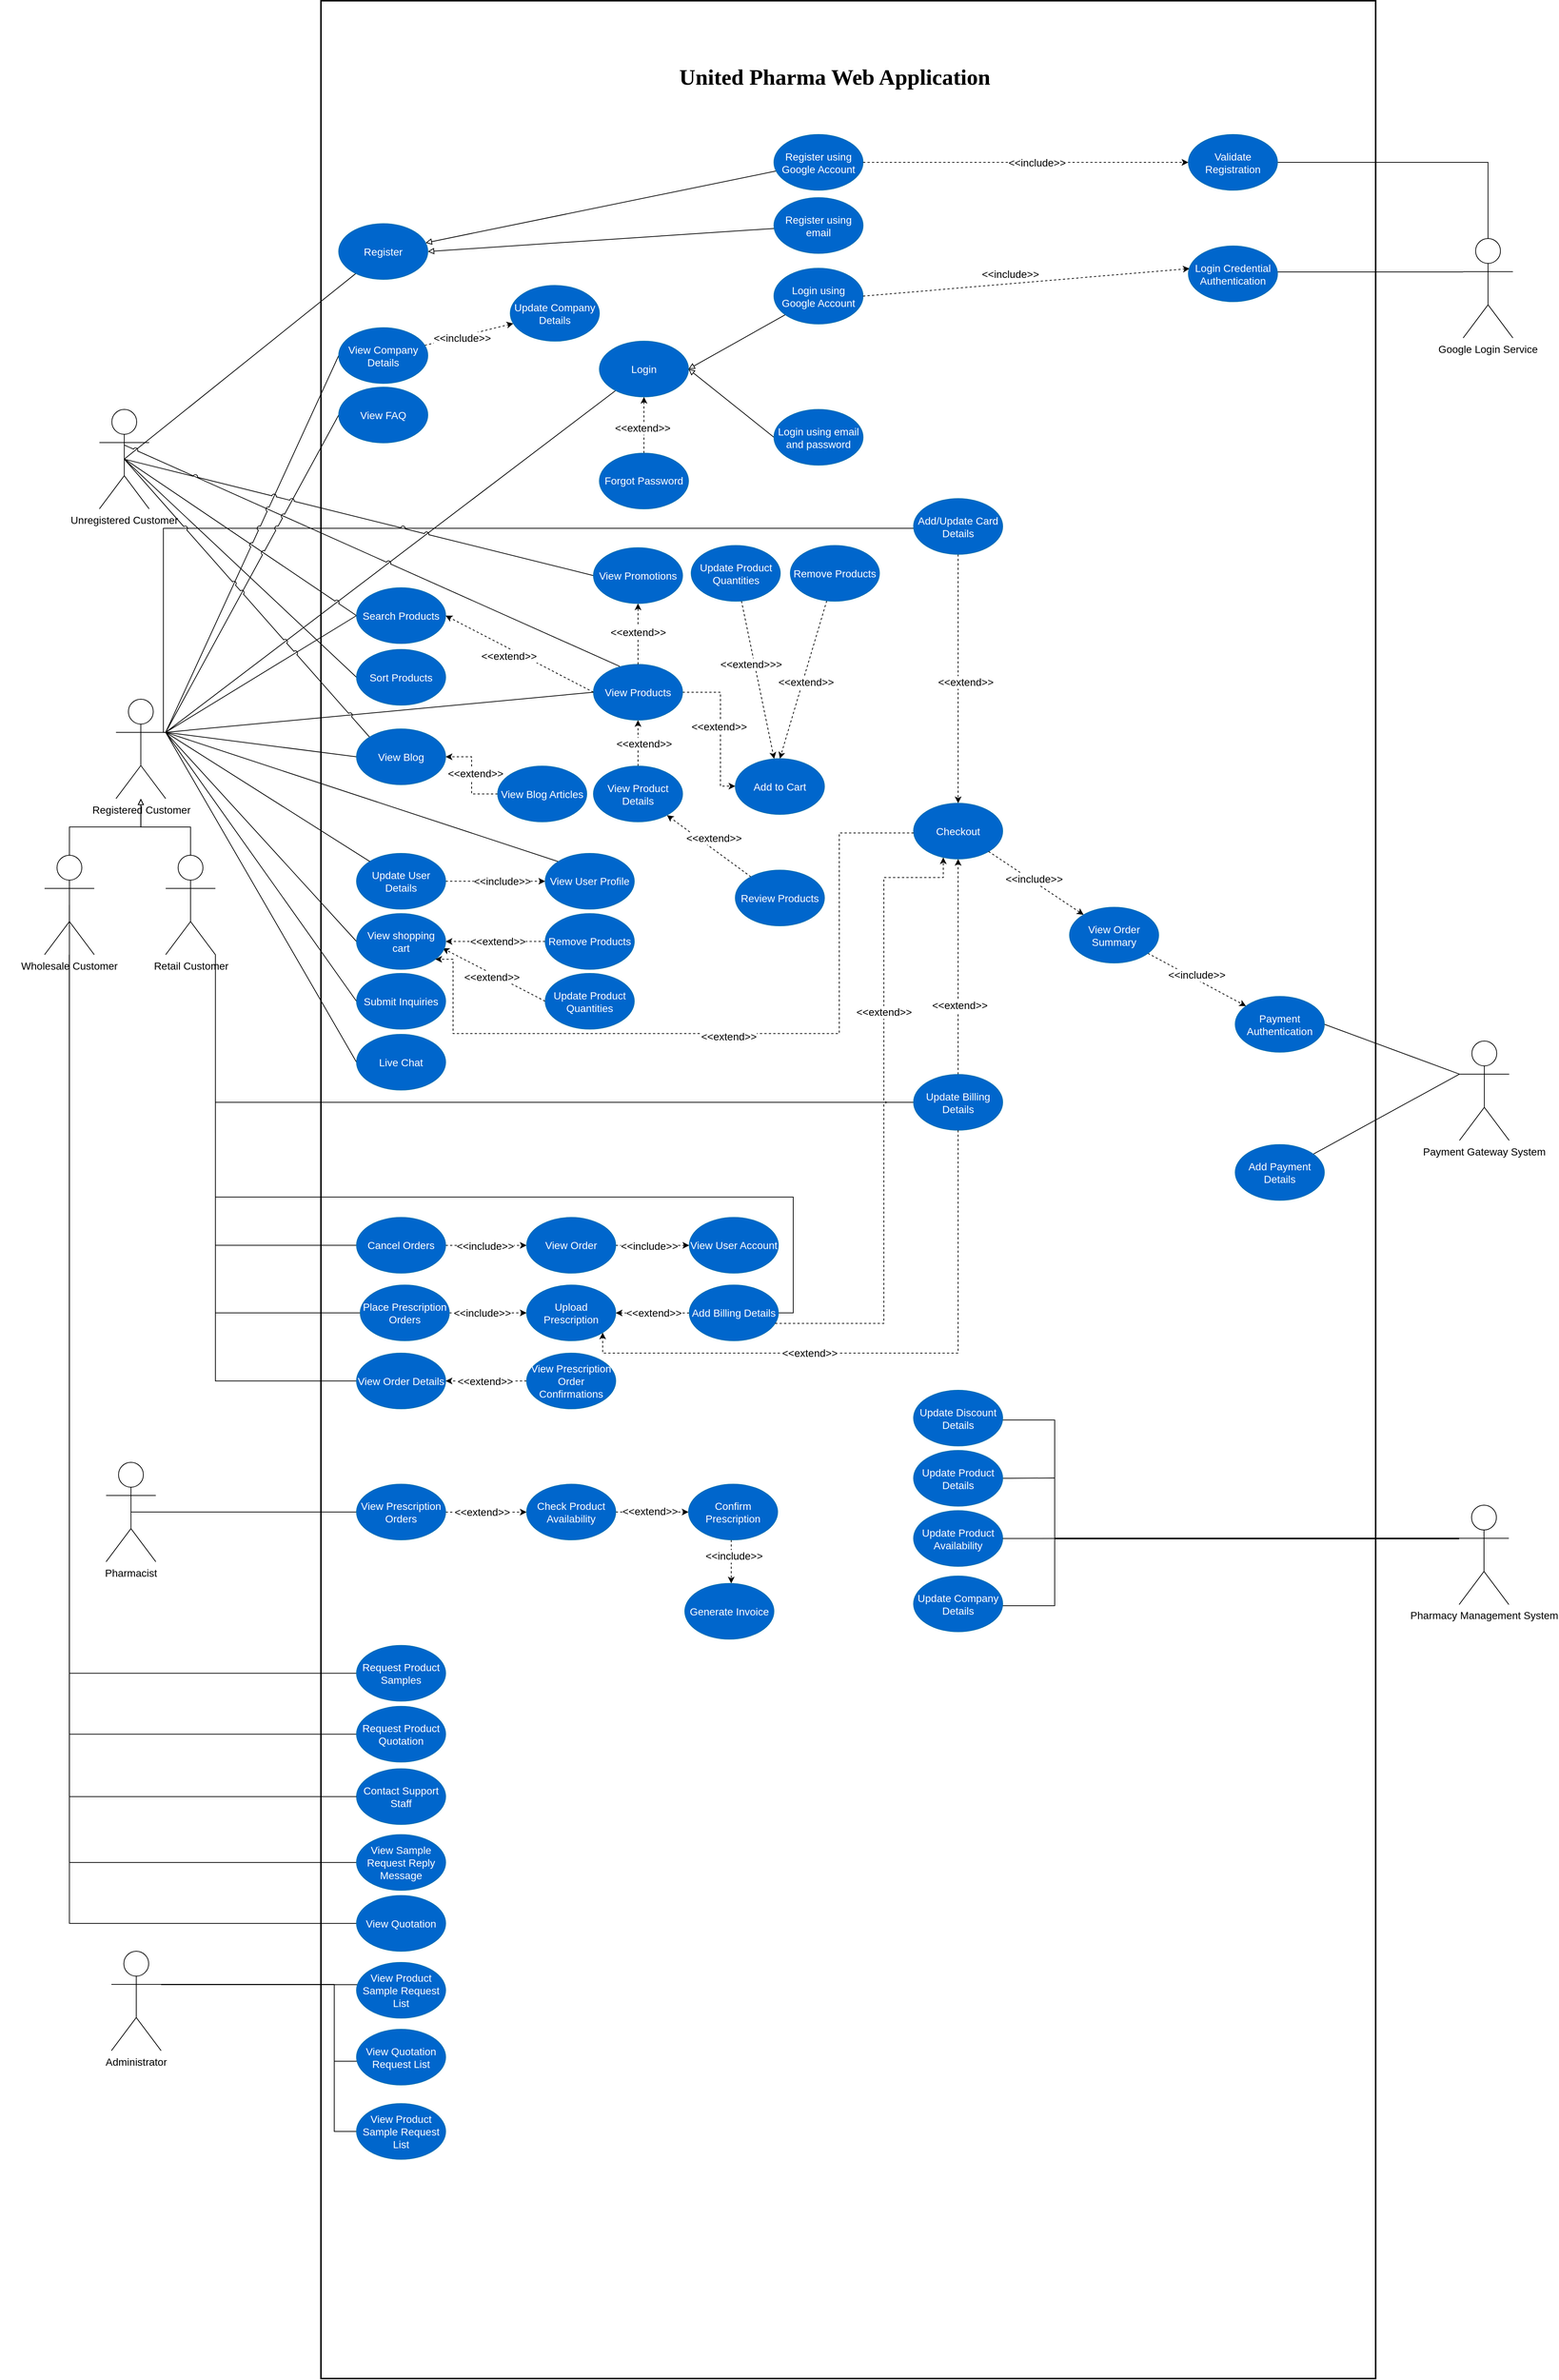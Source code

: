 <mxfile version="21.6.3" type="github">
  <diagram name="Page-1" id="nv0in6sxqN7r_D8xVUoy">
    <mxGraphModel dx="2827" dy="2852" grid="1" gridSize="10" guides="1" tooltips="1" connect="1" arrows="1" fold="1" page="1" pageScale="1" pageWidth="1654" pageHeight="2336" math="0" shadow="0">
      <root>
        <mxCell id="0" />
        <mxCell id="1" parent="0" />
        <mxCell id="N690Rj-D5nCbPYyqFjpt-191" value="" style="rounded=0;whiteSpace=wrap;html=1;direction=south;fontSize=14;strokeWidth=2;" parent="1" vertex="1">
          <mxGeometry x="392.15" y="-340" width="1420" height="3200" as="geometry" />
        </mxCell>
        <mxCell id="EH9wGpjO3HeuwXqVaA0w-18" value="&lt;h1 style=&quot;font-size: 30px;&quot;&gt;&lt;b style=&quot;font-size: 30px;&quot;&gt;United Pharma Web Application&lt;/b&gt;&lt;/h1&gt;" style="text;html=1;strokeColor=none;fillColor=none;align=center;verticalAlign=middle;whiteSpace=wrap;rounded=0;fontFamily=Verdana;fontSize=30;" parent="1" vertex="1">
          <mxGeometry x="374.08" y="-270" width="1420" height="63.92" as="geometry" />
        </mxCell>
        <mxCell id="EH9wGpjO3HeuwXqVaA0w-20" style="rounded=0;orthogonalLoop=1;jettySize=auto;html=1;strokeColor=default;endArrow=none;endFill=0;exitX=1;exitY=0.333;exitDx=0;exitDy=0;exitPerimeter=0;fontSize=14;" parent="1" source="EH9wGpjO3HeuwXqVaA0w-1" target="EH9wGpjO3HeuwXqVaA0w-19" edge="1">
          <mxGeometry relative="1" as="geometry" />
        </mxCell>
        <mxCell id="EH9wGpjO3HeuwXqVaA0w-23" style="rounded=0;orthogonalLoop=1;jettySize=auto;html=1;endArrow=none;endFill=0;fontSize=14;exitX=0.5;exitY=0.5;exitDx=0;exitDy=0;exitPerimeter=0;" parent="1" source="EH9wGpjO3HeuwXqVaA0w-15" target="EH9wGpjO3HeuwXqVaA0w-21" edge="1">
          <mxGeometry relative="1" as="geometry" />
        </mxCell>
        <mxCell id="EH9wGpjO3HeuwXqVaA0w-15" value="Unregistered Customer" style="shape=umlActor;verticalLabelPosition=bottom;verticalAlign=top;html=1;outlineConnect=0;fontSize=14;" parent="1" vertex="1">
          <mxGeometry x="93.85" y="210.0" width="66.924" height="133.844" as="geometry" />
        </mxCell>
        <mxCell id="N690Rj-D5nCbPYyqFjpt-19" style="rounded=0;orthogonalLoop=1;jettySize=auto;html=1;entryX=0.5;entryY=1;entryDx=0;entryDy=0;dashed=1;edgeStyle=orthogonalEdgeStyle;elbow=vertical;fontSize=14;" parent="1" source="N690Rj-D5nCbPYyqFjpt-18" target="EH9wGpjO3HeuwXqVaA0w-19" edge="1">
          <mxGeometry relative="1" as="geometry" />
        </mxCell>
        <mxCell id="N690Rj-D5nCbPYyqFjpt-20" value="&amp;lt;&amp;lt;extend&amp;gt;&amp;gt;" style="edgeLabel;html=1;align=center;verticalAlign=middle;resizable=0;points=[];fontSize=14;" parent="N690Rj-D5nCbPYyqFjpt-19" vertex="1" connectable="0">
          <mxGeometry x="-0.094" y="2" relative="1" as="geometry">
            <mxPoint as="offset" />
          </mxGeometry>
        </mxCell>
        <mxCell id="EH9wGpjO3HeuwXqVaA0w-19" value="Login" style="ellipse;whiteSpace=wrap;html=1;fillColor=#0066CC;strokeColor=#006EAF;fontColor=#ffffff;fontSize=14;" parent="1" vertex="1">
          <mxGeometry x="767" y="118.16" width="120" height="75" as="geometry" />
        </mxCell>
        <mxCell id="JkQ9rDPRQUJsjw-uOpco-4" value="" style="rounded=0;orthogonalLoop=1;jettySize=auto;html=1;endArrow=none;endFill=0;fontSize=14;startArrow=block;startFill=0;" parent="1" source="EH9wGpjO3HeuwXqVaA0w-21" target="JkQ9rDPRQUJsjw-uOpco-3" edge="1">
          <mxGeometry relative="1" as="geometry" />
        </mxCell>
        <mxCell id="JkQ9rDPRQUJsjw-uOpco-11" style="rounded=0;orthogonalLoop=1;jettySize=auto;html=1;endArrow=none;endFill=0;fontSize=14;startArrow=block;startFill=0;exitX=1;exitY=0.5;exitDx=0;exitDy=0;" parent="1" source="EH9wGpjO3HeuwXqVaA0w-21" target="JkQ9rDPRQUJsjw-uOpco-10" edge="1">
          <mxGeometry relative="1" as="geometry" />
        </mxCell>
        <mxCell id="EH9wGpjO3HeuwXqVaA0w-21" value="Register" style="ellipse;whiteSpace=wrap;html=1;fillColor=#0066CC;strokeColor=#006EAF;fontColor=#ffffff;fontSize=14;" parent="1" vertex="1">
          <mxGeometry x="416" y="-40" width="120" height="75" as="geometry" />
        </mxCell>
        <mxCell id="N690Rj-D5nCbPYyqFjpt-7" style="rounded=0;orthogonalLoop=1;jettySize=auto;html=1;entryX=1;entryY=0.5;entryDx=0;entryDy=0;endArrow=block;endFill=0;jumpStyle=none;fontSize=14;" parent="1" source="N690Rj-D5nCbPYyqFjpt-1" target="EH9wGpjO3HeuwXqVaA0w-19" edge="1">
          <mxGeometry relative="1" as="geometry" />
        </mxCell>
        <mxCell id="N690Rj-D5nCbPYyqFjpt-1" value="Login using Google Account" style="ellipse;whiteSpace=wrap;html=1;fillColor=#0066CC;strokeColor=#006EAF;fontColor=#ffffff;fontSize=14;" parent="1" vertex="1">
          <mxGeometry x="1002" y="20" width="120" height="75" as="geometry" />
        </mxCell>
        <mxCell id="N690Rj-D5nCbPYyqFjpt-9" style="rounded=0;orthogonalLoop=1;jettySize=auto;html=1;exitX=0;exitY=0.5;exitDx=0;exitDy=0;entryX=1;entryY=0.5;entryDx=0;entryDy=0;endArrow=block;endFill=0;jumpStyle=none;fontSize=14;" parent="1" source="N690Rj-D5nCbPYyqFjpt-6" target="EH9wGpjO3HeuwXqVaA0w-19" edge="1">
          <mxGeometry relative="1" as="geometry" />
        </mxCell>
        <mxCell id="N690Rj-D5nCbPYyqFjpt-6" value="Login using email and password" style="ellipse;whiteSpace=wrap;html=1;fillColor=#0066CC;strokeColor=#006EAF;fontColor=#ffffff;fontSize=14;" parent="1" vertex="1">
          <mxGeometry x="1002" y="210" width="120" height="75" as="geometry" />
        </mxCell>
        <mxCell id="N690Rj-D5nCbPYyqFjpt-13" style="rounded=0;orthogonalLoop=1;jettySize=auto;html=1;entryX=0.014;entryY=0.406;entryDx=0;entryDy=0;endArrow=classic;endFill=1;fontSize=14;dashed=1;exitX=1;exitY=0.5;exitDx=0;exitDy=0;entryPerimeter=0;" parent="1" source="N690Rj-D5nCbPYyqFjpt-1" target="N690Rj-D5nCbPYyqFjpt-230" edge="1">
          <mxGeometry relative="1" as="geometry">
            <mxPoint x="1279" y="169" as="targetPoint" />
          </mxGeometry>
        </mxCell>
        <mxCell id="N690Rj-D5nCbPYyqFjpt-233" value="&amp;lt;&amp;lt;include&amp;gt;&amp;gt;" style="edgeLabel;html=1;align=center;verticalAlign=middle;resizable=0;points=[];fontSize=14;" parent="N690Rj-D5nCbPYyqFjpt-13" vertex="1" connectable="0">
          <mxGeometry x="0.222" y="3" relative="1" as="geometry">
            <mxPoint x="-71" y="-4" as="offset" />
          </mxGeometry>
        </mxCell>
        <mxCell id="N690Rj-D5nCbPYyqFjpt-18" value="Forgot Password" style="ellipse;whiteSpace=wrap;html=1;fillColor=#0066CC;strokeColor=#006EAF;fontColor=#ffffff;fontSize=14;" parent="1" vertex="1">
          <mxGeometry x="767" y="268.84" width="120" height="75" as="geometry" />
        </mxCell>
        <mxCell id="N690Rj-D5nCbPYyqFjpt-32" value="" style="group;fontSize=14;" parent="1" vertex="1" connectable="0">
          <mxGeometry x="1948.46" y="53.84" width="65" height="250" as="geometry" />
        </mxCell>
        <mxCell id="N690Rj-D5nCbPYyqFjpt-11" value="Google Login Service" style="shape=umlActor;verticalLabelPosition=bottom;verticalAlign=top;html=1;outlineConnect=0;fontSize=14;" parent="N690Rj-D5nCbPYyqFjpt-32" vertex="1">
          <mxGeometry x="-18.46" y="-73.84" width="66.924" height="133.844" as="geometry" />
        </mxCell>
        <mxCell id="N690Rj-D5nCbPYyqFjpt-17" style="edgeStyle=elbowEdgeStyle;rounded=0;orthogonalLoop=1;jettySize=auto;html=1;exitX=0.5;exitY=0.5;exitDx=0;exitDy=0;exitPerimeter=0;fontSize=14;" parent="N690Rj-D5nCbPYyqFjpt-32" edge="1">
          <mxGeometry relative="1" as="geometry">
            <mxPoint x="15.002" y="176.922" as="sourcePoint" />
            <mxPoint x="14.826" y="176.922" as="targetPoint" />
          </mxGeometry>
        </mxCell>
        <mxCell id="N690Rj-D5nCbPYyqFjpt-52" value="" style="rounded=0;orthogonalLoop=1;jettySize=auto;html=1;dashed=1;elbow=horizontal;fontSize=14;" parent="1" source="N690Rj-D5nCbPYyqFjpt-51" target="N690Rj-D5nCbPYyqFjpt-71" edge="1">
          <mxGeometry relative="1" as="geometry" />
        </mxCell>
        <mxCell id="N690Rj-D5nCbPYyqFjpt-53" value="&amp;lt;&amp;lt;extend&amp;gt;&amp;gt;" style="edgeLabel;html=1;align=center;verticalAlign=middle;resizable=0;points=[];fontSize=14;" parent="N690Rj-D5nCbPYyqFjpt-52" vertex="1" connectable="0">
          <mxGeometry x="0.367" y="-1" relative="1" as="geometry">
            <mxPoint x="27" y="5" as="offset" />
          </mxGeometry>
        </mxCell>
        <mxCell id="N690Rj-D5nCbPYyqFjpt-57" value="" style="rounded=0;orthogonalLoop=1;jettySize=auto;html=1;dashed=1;fontSize=14;edgeStyle=orthogonalEdgeStyle;" parent="1" source="N690Rj-D5nCbPYyqFjpt-41" target="N690Rj-D5nCbPYyqFjpt-56" edge="1">
          <mxGeometry relative="1" as="geometry">
            <Array as="points">
              <mxPoint x="930" y="591" />
              <mxPoint x="930" y="717" />
            </Array>
          </mxGeometry>
        </mxCell>
        <mxCell id="N690Rj-D5nCbPYyqFjpt-58" value="&amp;lt;&amp;lt;extend&amp;gt;&amp;gt;" style="edgeLabel;html=1;align=center;verticalAlign=middle;resizable=0;points=[];fontSize=14;" parent="N690Rj-D5nCbPYyqFjpt-57" vertex="1" connectable="0">
          <mxGeometry x="-0.014" y="-1" relative="1" as="geometry">
            <mxPoint x="-1" as="offset" />
          </mxGeometry>
        </mxCell>
        <mxCell id="N690Rj-D5nCbPYyqFjpt-95" style="rounded=0;orthogonalLoop=1;jettySize=auto;html=1;exitX=0;exitY=0.5;exitDx=0;exitDy=0;entryX=1;entryY=0.333;entryDx=0;entryDy=0;entryPerimeter=0;endArrow=none;endFill=0;fontSize=14;" parent="1" source="N690Rj-D5nCbPYyqFjpt-41" target="EH9wGpjO3HeuwXqVaA0w-1" edge="1">
          <mxGeometry relative="1" as="geometry" />
        </mxCell>
        <mxCell id="N690Rj-D5nCbPYyqFjpt-41" value="View Products" style="ellipse;whiteSpace=wrap;html=1;fillColor=#0066CC;strokeColor=#006EAF;fontColor=#ffffff;fontSize=14;" parent="1" vertex="1">
          <mxGeometry x="759" y="553.09" width="120" height="75" as="geometry" />
        </mxCell>
        <mxCell id="N690Rj-D5nCbPYyqFjpt-47" style="rounded=0;orthogonalLoop=1;jettySize=auto;html=1;exitX=0;exitY=0.5;exitDx=0;exitDy=0;entryX=1;entryY=0.5;entryDx=0;entryDy=0;dashed=1;fontSize=14;" parent="1" source="N690Rj-D5nCbPYyqFjpt-41" target="N690Rj-D5nCbPYyqFjpt-46" edge="1">
          <mxGeometry relative="1" as="geometry" />
        </mxCell>
        <mxCell id="N690Rj-D5nCbPYyqFjpt-48" value="&amp;lt;&amp;lt;extend&amp;gt;&amp;gt;" style="edgeLabel;html=1;align=center;verticalAlign=middle;resizable=0;points=[];fontSize=14;" parent="N690Rj-D5nCbPYyqFjpt-47" vertex="1" connectable="0">
          <mxGeometry x="-0.286" y="1" relative="1" as="geometry">
            <mxPoint x="-43" y="-13" as="offset" />
          </mxGeometry>
        </mxCell>
        <mxCell id="N690Rj-D5nCbPYyqFjpt-174" style="rounded=0;orthogonalLoop=1;jettySize=auto;html=1;exitX=0;exitY=0.5;exitDx=0;exitDy=0;endArrow=none;endFill=0;jumpStyle=arc;fontSize=14;" parent="1" source="N690Rj-D5nCbPYyqFjpt-46" edge="1">
          <mxGeometry relative="1" as="geometry">
            <mxPoint x="523.85" y="558.84" as="sourcePoint" />
            <mxPoint x="127.85" y="276.84" as="targetPoint" />
          </mxGeometry>
        </mxCell>
        <mxCell id="N690Rj-D5nCbPYyqFjpt-51" value="Review Products" style="ellipse;whiteSpace=wrap;html=1;fillColor=#0066CC;strokeColor=#006EAF;fontColor=#ffffff;fontSize=14;" parent="1" vertex="1">
          <mxGeometry x="950" y="830.0" width="120" height="75" as="geometry" />
        </mxCell>
        <mxCell id="N690Rj-D5nCbPYyqFjpt-63" value="" style="rounded=0;orthogonalLoop=1;jettySize=auto;html=1;dashed=1;elbow=vertical;fontSize=14;" parent="1" source="N690Rj-D5nCbPYyqFjpt-62" target="N690Rj-D5nCbPYyqFjpt-56" edge="1">
          <mxGeometry relative="1" as="geometry" />
        </mxCell>
        <mxCell id="N690Rj-D5nCbPYyqFjpt-99" value="&amp;lt;&amp;lt;extend&amp;gt;&amp;gt;&amp;gt;" style="edgeLabel;html=1;align=center;verticalAlign=middle;resizable=0;points=[];fontSize=14;" parent="N690Rj-D5nCbPYyqFjpt-63" vertex="1" connectable="0">
          <mxGeometry x="-0.212" y="-5" relative="1" as="geometry">
            <mxPoint as="offset" />
          </mxGeometry>
        </mxCell>
        <mxCell id="N690Rj-D5nCbPYyqFjpt-67" style="rounded=0;orthogonalLoop=1;jettySize=auto;html=1;dashed=1;entryX=0.5;entryY=0;entryDx=0;entryDy=0;fontSize=14;" parent="1" source="N690Rj-D5nCbPYyqFjpt-66" target="N690Rj-D5nCbPYyqFjpt-56" edge="1">
          <mxGeometry relative="1" as="geometry" />
        </mxCell>
        <mxCell id="N690Rj-D5nCbPYyqFjpt-147" value="&amp;lt;&amp;lt;extend&amp;gt;&amp;gt;" style="edgeLabel;html=1;align=center;verticalAlign=middle;resizable=0;points=[];fontSize=14;" parent="N690Rj-D5nCbPYyqFjpt-67" vertex="1" connectable="0">
          <mxGeometry x="0.021" y="5" relative="1" as="geometry">
            <mxPoint x="-1" as="offset" />
          </mxGeometry>
        </mxCell>
        <mxCell id="N690Rj-D5nCbPYyqFjpt-56" value="Add to Cart" style="ellipse;whiteSpace=wrap;html=1;fillColor=#0066CC;strokeColor=#006EAF;fontColor=#ffffff;fontSize=14;" parent="1" vertex="1">
          <mxGeometry x="950" y="680" width="120" height="75" as="geometry" />
        </mxCell>
        <mxCell id="N690Rj-D5nCbPYyqFjpt-82" value="" style="rounded=0;orthogonalLoop=1;jettySize=auto;html=1;dashed=1;elbow=vertical;fontSize=14;" parent="1" source="N690Rj-D5nCbPYyqFjpt-81" target="N690Rj-D5nCbPYyqFjpt-59" edge="1">
          <mxGeometry relative="1" as="geometry" />
        </mxCell>
        <mxCell id="N690Rj-D5nCbPYyqFjpt-83" value="&amp;lt;&amp;lt;extend&amp;gt;&amp;gt;" style="edgeLabel;html=1;align=center;verticalAlign=middle;resizable=0;points=[];fontSize=14;" parent="N690Rj-D5nCbPYyqFjpt-82" vertex="1" connectable="0">
          <mxGeometry x="-0.354" y="-2" relative="1" as="geometry">
            <mxPoint as="offset" />
          </mxGeometry>
        </mxCell>
        <mxCell id="N690Rj-D5nCbPYyqFjpt-124" value="" style="edgeStyle=elbowEdgeStyle;rounded=0;orthogonalLoop=1;jettySize=auto;html=1;endArrow=classic;endFill=1;dashed=1;elbow=horizontal;fontSize=14;" parent="1" source="N690Rj-D5nCbPYyqFjpt-123" target="N690Rj-D5nCbPYyqFjpt-59" edge="1">
          <mxGeometry relative="1" as="geometry">
            <mxPoint x="1249.67" y="405" as="sourcePoint" />
            <mxPoint x="1241" y="679" as="targetPoint" />
            <Array as="points">
              <mxPoint x="1250" y="540" />
            </Array>
          </mxGeometry>
        </mxCell>
        <mxCell id="N690Rj-D5nCbPYyqFjpt-125" value="&amp;lt;&amp;lt;extend&amp;gt;&amp;gt;" style="edgeLabel;html=1;align=center;verticalAlign=middle;resizable=0;points=[];fontSize=14;" parent="N690Rj-D5nCbPYyqFjpt-124" vertex="1" connectable="0">
          <mxGeometry x="-0.398" y="-3" relative="1" as="geometry">
            <mxPoint x="13" y="71" as="offset" />
          </mxGeometry>
        </mxCell>
        <mxCell id="N690Rj-D5nCbPYyqFjpt-59" value="Checkout" style="ellipse;whiteSpace=wrap;html=1;fillColor=#0066CC;strokeColor=#006EAF;fontColor=#ffffff;fontSize=14;" parent="1" vertex="1">
          <mxGeometry x="1190" y="740" width="120" height="75" as="geometry" />
        </mxCell>
        <mxCell id="N690Rj-D5nCbPYyqFjpt-62" value="Update Product Quantities" style="ellipse;whiteSpace=wrap;html=1;fillColor=#0066CC;strokeColor=#006EAF;fontColor=#ffffff;fontSize=14;" parent="1" vertex="1">
          <mxGeometry x="890.58" y="393.09" width="120" height="75" as="geometry" />
        </mxCell>
        <mxCell id="N690Rj-D5nCbPYyqFjpt-66" value="Remove Products" style="ellipse;whiteSpace=wrap;html=1;fillColor=#0066CC;strokeColor=#006EAF;fontColor=#ffffff;fontSize=14;" parent="1" vertex="1">
          <mxGeometry x="1024.08" y="393.09" width="120" height="75" as="geometry" />
        </mxCell>
        <mxCell id="N690Rj-D5nCbPYyqFjpt-72" value="" style="rounded=0;orthogonalLoop=1;jettySize=auto;html=1;dashed=1;fontSize=14;" parent="1" source="N690Rj-D5nCbPYyqFjpt-71" target="N690Rj-D5nCbPYyqFjpt-41" edge="1">
          <mxGeometry relative="1" as="geometry" />
        </mxCell>
        <mxCell id="N690Rj-D5nCbPYyqFjpt-73" value="&amp;lt;&amp;lt;extend&amp;gt;&amp;gt;" style="edgeLabel;html=1;align=center;verticalAlign=middle;resizable=0;points=[];fontSize=14;" parent="N690Rj-D5nCbPYyqFjpt-72" vertex="1" connectable="0">
          <mxGeometry x="-0.007" y="4" relative="1" as="geometry">
            <mxPoint x="12" as="offset" />
          </mxGeometry>
        </mxCell>
        <mxCell id="N690Rj-D5nCbPYyqFjpt-170" style="rounded=0;orthogonalLoop=1;jettySize=auto;html=1;jumpStyle=arc;endArrow=none;endFill=0;entryX=0.5;entryY=0.5;entryDx=0;entryDy=0;entryPerimeter=0;fontSize=14;exitX=0.295;exitY=0.036;exitDx=0;exitDy=0;exitPerimeter=0;" parent="1" source="N690Rj-D5nCbPYyqFjpt-41" edge="1">
          <mxGeometry relative="1" as="geometry">
            <mxPoint x="770.424" y="549.578" as="sourcePoint" />
            <mxPoint x="127.312" y="257.922" as="targetPoint" />
          </mxGeometry>
        </mxCell>
        <mxCell id="N690Rj-D5nCbPYyqFjpt-71" value="View Product Details" style="ellipse;whiteSpace=wrap;html=1;fillColor=#0066CC;strokeColor=#006EAF;fontColor=#ffffff;fontSize=14;" parent="1" vertex="1">
          <mxGeometry x="759" y="690" width="120" height="75" as="geometry" />
        </mxCell>
        <mxCell id="N690Rj-D5nCbPYyqFjpt-76" value="" style="group;fontSize=14;" parent="1" vertex="1" connectable="0">
          <mxGeometry x="-40" y="600.01" width="334.62" height="579.99" as="geometry" />
        </mxCell>
        <mxCell id="EH9wGpjO3HeuwXqVaA0w-1" value="Registered Customer" style="shape=umlActor;verticalLabelPosition=bottom;verticalAlign=top;html=1;outlineConnect=0;fontSize=14;" parent="N690Rj-D5nCbPYyqFjpt-76" vertex="1">
          <mxGeometry x="156.156" width="66.924" height="133.844" as="geometry" />
        </mxCell>
        <mxCell id="N690Rj-D5nCbPYyqFjpt-214" style="edgeStyle=elbowEdgeStyle;rounded=0;orthogonalLoop=1;jettySize=auto;html=1;exitX=0.5;exitY=0;exitDx=0;exitDy=0;exitPerimeter=0;endArrow=block;endFill=0;fontSize=14;" parent="N690Rj-D5nCbPYyqFjpt-76" source="EH9wGpjO3HeuwXqVaA0w-2" target="EH9wGpjO3HeuwXqVaA0w-1" edge="1">
          <mxGeometry relative="1" as="geometry" />
        </mxCell>
        <mxCell id="EH9wGpjO3HeuwXqVaA0w-2" value="Retail Customer" style="shape=umlActor;verticalLabelPosition=bottom;verticalAlign=top;html=1;outlineConnect=0;fontSize=14;" parent="N690Rj-D5nCbPYyqFjpt-76" vertex="1">
          <mxGeometry x="223.08" y="209.986" width="66.924" height="133.844" as="geometry" />
        </mxCell>
        <mxCell id="N690Rj-D5nCbPYyqFjpt-215" style="edgeStyle=orthogonalEdgeStyle;rounded=0;orthogonalLoop=1;jettySize=auto;html=1;exitX=0.5;exitY=0;exitDx=0;exitDy=0;exitPerimeter=0;endArrow=block;endFill=0;fontSize=14;" parent="N690Rj-D5nCbPYyqFjpt-76" source="EH9wGpjO3HeuwXqVaA0w-6" target="EH9wGpjO3HeuwXqVaA0w-1" edge="1">
          <mxGeometry relative="1" as="geometry" />
        </mxCell>
        <mxCell id="EH9wGpjO3HeuwXqVaA0w-6" value="Wholesale Customer" style="shape=umlActor;verticalLabelPosition=bottom;verticalAlign=top;html=1;outlineConnect=0;fontSize=14;" parent="N690Rj-D5nCbPYyqFjpt-76" vertex="1">
          <mxGeometry x="59.996" y="209.986" width="66.924" height="133.844" as="geometry" />
        </mxCell>
        <mxCell id="N690Rj-D5nCbPYyqFjpt-107" style="edgeStyle=orthogonalEdgeStyle;rounded=0;orthogonalLoop=1;jettySize=auto;html=1;exitX=0;exitY=0.5;exitDx=0;exitDy=0;entryX=1;entryY=1;entryDx=0;entryDy=0;entryPerimeter=0;endArrow=none;endFill=0;fontSize=14;" parent="1" source="N690Rj-D5nCbPYyqFjpt-81" target="EH9wGpjO3HeuwXqVaA0w-2" edge="1">
          <mxGeometry relative="1" as="geometry" />
        </mxCell>
        <mxCell id="N690Rj-D5nCbPYyqFjpt-81" value="Update Billing Details" style="ellipse;whiteSpace=wrap;html=1;fillColor=#0066CC;strokeColor=#006EAF;fontColor=#ffffff;fontSize=14;" parent="1" vertex="1">
          <mxGeometry x="1190" y="1105" width="120" height="75" as="geometry" />
        </mxCell>
        <mxCell id="N690Rj-D5nCbPYyqFjpt-103" style="rounded=0;orthogonalLoop=1;jettySize=auto;html=1;exitX=1;exitY=0.333;exitDx=0;exitDy=0;exitPerimeter=0;endArrow=none;endFill=0;fontSize=14;jumpStyle=arc;entryX=0;entryY=0.5;entryDx=0;entryDy=0;" parent="1" source="EH9wGpjO3HeuwXqVaA0w-1" target="N690Rj-D5nCbPYyqFjpt-46" edge="1">
          <mxGeometry relative="1" as="geometry" />
        </mxCell>
        <mxCell id="N690Rj-D5nCbPYyqFjpt-127" value="" style="rounded=0;orthogonalLoop=1;jettySize=auto;html=1;dashed=1;elbow=horizontal;fontSize=14;" parent="1" source="N690Rj-D5nCbPYyqFjpt-87" target="N690Rj-D5nCbPYyqFjpt-126" edge="1">
          <mxGeometry relative="1" as="geometry">
            <mxPoint x="1610" y="847.5" as="sourcePoint" />
          </mxGeometry>
        </mxCell>
        <mxCell id="JkQ9rDPRQUJsjw-uOpco-21" value="&lt;font style=&quot;font-size: 14px;&quot;&gt;&amp;lt;&amp;lt;include&amp;gt;&amp;gt;&lt;/font&gt;" style="edgeLabel;html=1;align=center;verticalAlign=middle;resizable=0;points=[];fontSize=14;" parent="N690Rj-D5nCbPYyqFjpt-127" vertex="1" connectable="0">
          <mxGeometry x="0.253" y="4" relative="1" as="geometry">
            <mxPoint x="-19" y="-12" as="offset" />
          </mxGeometry>
        </mxCell>
        <mxCell id="JkQ9rDPRQUJsjw-uOpco-31" style="rounded=0;orthogonalLoop=1;jettySize=auto;html=1;endArrow=none;endFill=0;edgeStyle=orthogonalEdgeStyle;entryX=1;entryY=0.333;entryDx=0;entryDy=0;entryPerimeter=0;" parent="1" source="N690Rj-D5nCbPYyqFjpt-123" target="EH9wGpjO3HeuwXqVaA0w-1" edge="1">
          <mxGeometry relative="1" as="geometry">
            <mxPoint x="190" y="650" as="targetPoint" />
            <Array as="points">
              <mxPoint x="180" y="370" />
              <mxPoint x="180" y="645" />
            </Array>
          </mxGeometry>
        </mxCell>
        <mxCell id="N690Rj-D5nCbPYyqFjpt-123" value="Add/Update Card Details" style="ellipse;whiteSpace=wrap;html=1;fillColor=#0066CC;strokeColor=#006EAF;fontColor=#ffffff;fontSize=14;" parent="1" vertex="1">
          <mxGeometry x="1190" y="330" width="120" height="75" as="geometry" />
        </mxCell>
        <mxCell id="N690Rj-D5nCbPYyqFjpt-133" style="rounded=0;orthogonalLoop=1;jettySize=auto;html=1;exitX=1;exitY=0.5;exitDx=0;exitDy=0;entryX=0;entryY=0.333;entryDx=0;entryDy=0;entryPerimeter=0;endArrow=none;endFill=0;fontSize=14;" parent="1" source="N690Rj-D5nCbPYyqFjpt-126" target="N690Rj-D5nCbPYyqFjpt-132" edge="1">
          <mxGeometry relative="1" as="geometry" />
        </mxCell>
        <mxCell id="N690Rj-D5nCbPYyqFjpt-126" value="Payment Authentication" style="ellipse;whiteSpace=wrap;html=1;fillColor=#0066CC;strokeColor=#006EAF;fontColor=#ffffff;fontSize=14;" parent="1" vertex="1">
          <mxGeometry x="1623.08" y="1000" width="120" height="75" as="geometry" />
        </mxCell>
        <mxCell id="N690Rj-D5nCbPYyqFjpt-139" style="rounded=0;orthogonalLoop=1;jettySize=auto;html=1;exitX=0;exitY=0.333;exitDx=0;exitDy=0;exitPerimeter=0;endArrow=none;endFill=0;jumpStyle=arc;fontSize=14;" parent="1" source="N690Rj-D5nCbPYyqFjpt-132" target="N690Rj-D5nCbPYyqFjpt-138" edge="1">
          <mxGeometry relative="1" as="geometry" />
        </mxCell>
        <mxCell id="N690Rj-D5nCbPYyqFjpt-132" value="Payment Gateway System" style="shape=umlActor;verticalLabelPosition=bottom;verticalAlign=top;html=1;outlineConnect=0;fontSize=14;" parent="1" vertex="1">
          <mxGeometry x="1925" y="1059.996" width="66.924" height="133.844" as="geometry" />
        </mxCell>
        <mxCell id="N690Rj-D5nCbPYyqFjpt-134" style="edgeStyle=elbowEdgeStyle;rounded=0;orthogonalLoop=1;jettySize=auto;html=1;exitX=0.5;exitY=0.5;exitDx=0;exitDy=0;exitPerimeter=0;fontSize=14;" parent="1" source="N690Rj-D5nCbPYyqFjpt-132" target="N690Rj-D5nCbPYyqFjpt-132" edge="1">
          <mxGeometry relative="1" as="geometry" />
        </mxCell>
        <mxCell id="N690Rj-D5nCbPYyqFjpt-138" value="Add Payment Details" style="ellipse;whiteSpace=wrap;html=1;fillColor=#0066CC;strokeColor=#006EAF;fontColor=#ffffff;fontSize=14;" parent="1" vertex="1">
          <mxGeometry x="1623.08" y="1199.42" width="120" height="75" as="geometry" />
        </mxCell>
        <mxCell id="N690Rj-D5nCbPYyqFjpt-154" style="rounded=0;orthogonalLoop=1;jettySize=auto;html=1;exitX=1;exitY=0.5;exitDx=0;exitDy=0;entryX=0;entryY=0.5;entryDx=0;entryDy=0;dashed=1;fontSize=14;" parent="1" source="N690Rj-D5nCbPYyqFjpt-149" target="N690Rj-D5nCbPYyqFjpt-153" edge="1">
          <mxGeometry relative="1" as="geometry" />
        </mxCell>
        <mxCell id="N690Rj-D5nCbPYyqFjpt-157" value="&amp;lt;&amp;lt;include&amp;gt;&amp;gt;" style="edgeLabel;html=1;align=center;verticalAlign=middle;resizable=0;points=[];fontSize=14;" parent="N690Rj-D5nCbPYyqFjpt-154" vertex="1" connectable="0">
          <mxGeometry x="-0.048" y="3" relative="1" as="geometry">
            <mxPoint x="12" y="3" as="offset" />
          </mxGeometry>
        </mxCell>
        <mxCell id="N690Rj-D5nCbPYyqFjpt-149" value="Update User Details" style="ellipse;whiteSpace=wrap;html=1;fillColor=#0066CC;strokeColor=#006EAF;fontColor=#ffffff;fontSize=14;" parent="1" vertex="1">
          <mxGeometry x="440" y="807.51" width="120" height="75" as="geometry" />
        </mxCell>
        <mxCell id="N690Rj-D5nCbPYyqFjpt-151" style="rounded=0;orthogonalLoop=1;jettySize=auto;html=1;exitX=1;exitY=0.333;exitDx=0;exitDy=0;exitPerimeter=0;endArrow=none;endFill=0;fontSize=14;jumpStyle=arc;" parent="1" source="EH9wGpjO3HeuwXqVaA0w-1" target="N690Rj-D5nCbPYyqFjpt-149" edge="1">
          <mxGeometry relative="1" as="geometry" />
        </mxCell>
        <mxCell id="N690Rj-D5nCbPYyqFjpt-158" style="rounded=0;orthogonalLoop=1;jettySize=auto;html=1;exitX=0;exitY=0;exitDx=0;exitDy=0;entryX=1;entryY=0.333;entryDx=0;entryDy=0;entryPerimeter=0;endArrow=none;endFill=0;fontSize=14;jumpStyle=arc;" parent="1" source="N690Rj-D5nCbPYyqFjpt-153" target="EH9wGpjO3HeuwXqVaA0w-1" edge="1">
          <mxGeometry relative="1" as="geometry">
            <mxPoint x="190" y="650" as="targetPoint" />
          </mxGeometry>
        </mxCell>
        <mxCell id="N690Rj-D5nCbPYyqFjpt-153" value="View User Profile" style="ellipse;whiteSpace=wrap;html=1;fillColor=#0066CC;strokeColor=#006EAF;fontColor=#ffffff;fontSize=14;" parent="1" vertex="1">
          <mxGeometry x="694" y="807.51" width="120" height="75" as="geometry" />
        </mxCell>
        <mxCell id="N690Rj-D5nCbPYyqFjpt-160" style="rounded=0;orthogonalLoop=1;jettySize=auto;html=1;exitX=0;exitY=0.5;exitDx=0;exitDy=0;endArrow=none;endFill=0;entryX=1;entryY=0.333;entryDx=0;entryDy=0;entryPerimeter=0;fontSize=14;jumpStyle=arc;" parent="1" source="N690Rj-D5nCbPYyqFjpt-159" target="EH9wGpjO3HeuwXqVaA0w-1" edge="1">
          <mxGeometry relative="1" as="geometry">
            <mxPoint x="180.0" y="640" as="targetPoint" />
          </mxGeometry>
        </mxCell>
        <mxCell id="irCOdx8K2Tsl2KyiI5BL-19" value="" style="rounded=0;orthogonalLoop=1;jettySize=auto;html=1;dashed=1;" edge="1" parent="1" source="irCOdx8K2Tsl2KyiI5BL-18" target="N690Rj-D5nCbPYyqFjpt-159">
          <mxGeometry relative="1" as="geometry" />
        </mxCell>
        <mxCell id="irCOdx8K2Tsl2KyiI5BL-22" value="&lt;font style=&quot;font-size: 14px;&quot;&gt;&amp;lt;&amp;lt;extend&amp;gt;&amp;gt;&lt;/font&gt;" style="edgeLabel;html=1;align=center;verticalAlign=middle;resizable=0;points=[];" vertex="1" connectable="0" parent="irCOdx8K2Tsl2KyiI5BL-19">
          <mxGeometry x="0.286" y="-5" relative="1" as="geometry">
            <mxPoint x="22" y="5" as="offset" />
          </mxGeometry>
        </mxCell>
        <mxCell id="irCOdx8K2Tsl2KyiI5BL-21" style="rounded=0;orthogonalLoop=1;jettySize=auto;html=1;exitX=0;exitY=0.5;exitDx=0;exitDy=0;dashed=1;entryX=0.966;entryY=0.622;entryDx=0;entryDy=0;entryPerimeter=0;" edge="1" parent="1" source="irCOdx8K2Tsl2KyiI5BL-20" target="N690Rj-D5nCbPYyqFjpt-159">
          <mxGeometry relative="1" as="geometry" />
        </mxCell>
        <mxCell id="irCOdx8K2Tsl2KyiI5BL-25" value="&lt;font style=&quot;font-size: 14px;&quot;&gt;&amp;lt;&amp;lt;extend&amp;gt;&amp;gt;&lt;/font&gt;" style="edgeLabel;html=1;align=center;verticalAlign=middle;resizable=0;points=[];" vertex="1" connectable="0" parent="irCOdx8K2Tsl2KyiI5BL-21">
          <mxGeometry x="0.025" y="4" relative="1" as="geometry">
            <mxPoint as="offset" />
          </mxGeometry>
        </mxCell>
        <mxCell id="N690Rj-D5nCbPYyqFjpt-159" value="View shopping cart" style="ellipse;whiteSpace=wrap;html=1;fillColor=#0066CC;strokeColor=#006EAF;fontColor=#ffffff;fontSize=14;" parent="1" vertex="1">
          <mxGeometry x="440" y="888.51" width="120" height="75" as="geometry" />
        </mxCell>
        <mxCell id="N690Rj-D5nCbPYyqFjpt-163" style="rounded=0;orthogonalLoop=1;jettySize=auto;html=1;exitX=0;exitY=0.5;exitDx=0;exitDy=0;entryX=1;entryY=1;entryDx=0;entryDy=0;entryPerimeter=0;edgeStyle=orthogonalEdgeStyle;endArrow=none;endFill=0;fontSize=14;" parent="1" source="N690Rj-D5nCbPYyqFjpt-162" target="EH9wGpjO3HeuwXqVaA0w-2" edge="1">
          <mxGeometry relative="1" as="geometry" />
        </mxCell>
        <mxCell id="N690Rj-D5nCbPYyqFjpt-165" value="" style="edgeStyle=elbowEdgeStyle;rounded=0;orthogonalLoop=1;jettySize=auto;html=1;dashed=1;elbow=vertical;fontSize=14;" parent="1" source="N690Rj-D5nCbPYyqFjpt-162" target="N690Rj-D5nCbPYyqFjpt-164" edge="1">
          <mxGeometry relative="1" as="geometry" />
        </mxCell>
        <mxCell id="N690Rj-D5nCbPYyqFjpt-166" value="&amp;lt;&amp;lt;include&amp;gt;&amp;gt;" style="edgeLabel;html=1;align=center;verticalAlign=middle;resizable=0;points=[];fontSize=14;" parent="N690Rj-D5nCbPYyqFjpt-165" vertex="1" connectable="0">
          <mxGeometry x="-0.307" y="-7" relative="1" as="geometry">
            <mxPoint x="15" y="-6" as="offset" />
          </mxGeometry>
        </mxCell>
        <mxCell id="N690Rj-D5nCbPYyqFjpt-162" value="Cancel Orders" style="ellipse;whiteSpace=wrap;html=1;fillColor=#0066CC;strokeColor=#006EAF;fontColor=#ffffff;fontSize=14;" parent="1" vertex="1">
          <mxGeometry x="440" y="1297.42" width="120" height="75" as="geometry" />
        </mxCell>
        <mxCell id="N690Rj-D5nCbPYyqFjpt-168" value="" style="edgeStyle=elbowEdgeStyle;rounded=0;orthogonalLoop=1;jettySize=auto;html=1;dashed=1;elbow=vertical;fontSize=14;" parent="1" source="N690Rj-D5nCbPYyqFjpt-164" target="N690Rj-D5nCbPYyqFjpt-167" edge="1">
          <mxGeometry relative="1" as="geometry" />
        </mxCell>
        <mxCell id="N690Rj-D5nCbPYyqFjpt-169" value="&amp;lt;&amp;lt;include&amp;gt;&amp;gt;" style="edgeLabel;html=1;align=center;verticalAlign=middle;resizable=0;points=[];fontSize=14;" parent="N690Rj-D5nCbPYyqFjpt-168" vertex="1" connectable="0">
          <mxGeometry x="0.329" y="-3" relative="1" as="geometry">
            <mxPoint x="-21" y="-2" as="offset" />
          </mxGeometry>
        </mxCell>
        <mxCell id="N690Rj-D5nCbPYyqFjpt-164" value="View Order" style="ellipse;whiteSpace=wrap;html=1;fillColor=#0066CC;strokeColor=#006EAF;fontColor=#ffffff;fontSize=14;" parent="1" vertex="1">
          <mxGeometry x="669" y="1297.42" width="120" height="75" as="geometry" />
        </mxCell>
        <mxCell id="N690Rj-D5nCbPYyqFjpt-167" value="View User Account" style="ellipse;whiteSpace=wrap;html=1;fillColor=#0066CC;strokeColor=#006EAF;fontColor=#ffffff;fontSize=14;" parent="1" vertex="1">
          <mxGeometry x="888" y="1297.42" width="120" height="75" as="geometry" />
        </mxCell>
        <mxCell id="N690Rj-D5nCbPYyqFjpt-178" value="" style="edgeStyle=elbowEdgeStyle;rounded=0;orthogonalLoop=1;jettySize=auto;html=1;dashed=1;fontSize=14;" parent="1" source="N690Rj-D5nCbPYyqFjpt-176" target="N690Rj-D5nCbPYyqFjpt-177" edge="1">
          <mxGeometry relative="1" as="geometry" />
        </mxCell>
        <mxCell id="N690Rj-D5nCbPYyqFjpt-185" value="&amp;lt;&amp;lt;include&amp;gt;&amp;gt;" style="edgeLabel;html=1;align=center;verticalAlign=middle;resizable=0;points=[];fontSize=14;" parent="N690Rj-D5nCbPYyqFjpt-178" vertex="1" connectable="0">
          <mxGeometry x="-0.267" y="4" relative="1" as="geometry">
            <mxPoint x="6" y="4" as="offset" />
          </mxGeometry>
        </mxCell>
        <mxCell id="N690Rj-D5nCbPYyqFjpt-183" style="edgeStyle=elbowEdgeStyle;rounded=0;orthogonalLoop=1;jettySize=auto;html=1;exitX=0;exitY=0.5;exitDx=0;exitDy=0;entryX=1;entryY=1;entryDx=0;entryDy=0;entryPerimeter=0;endArrow=none;endFill=0;fontSize=14;" parent="1" source="N690Rj-D5nCbPYyqFjpt-176" target="EH9wGpjO3HeuwXqVaA0w-2" edge="1">
          <mxGeometry relative="1" as="geometry">
            <Array as="points">
              <mxPoint x="250" y="1170" />
            </Array>
          </mxGeometry>
        </mxCell>
        <mxCell id="N690Rj-D5nCbPYyqFjpt-176" value="Place Prescription Orders" style="ellipse;whiteSpace=wrap;html=1;fillColor=#0066CC;strokeColor=#006EAF;fontColor=#ffffff;fontSize=14;" parent="1" vertex="1">
          <mxGeometry x="445" y="1388.42" width="120" height="75" as="geometry" />
        </mxCell>
        <mxCell id="N690Rj-D5nCbPYyqFjpt-180" value="" style="edgeStyle=elbowEdgeStyle;rounded=0;orthogonalLoop=1;jettySize=auto;html=1;dashed=1;elbow=vertical;fontSize=14;" parent="1" source="N690Rj-D5nCbPYyqFjpt-179" target="N690Rj-D5nCbPYyqFjpt-177" edge="1">
          <mxGeometry relative="1" as="geometry" />
        </mxCell>
        <mxCell id="N690Rj-D5nCbPYyqFjpt-184" value="&amp;lt;&amp;lt;extend&amp;gt;&amp;gt;" style="edgeLabel;html=1;align=center;verticalAlign=middle;resizable=0;points=[];fontSize=14;" parent="N690Rj-D5nCbPYyqFjpt-180" vertex="1" connectable="0">
          <mxGeometry x="-0.305" y="-5" relative="1" as="geometry">
            <mxPoint x="-14" y="5" as="offset" />
          </mxGeometry>
        </mxCell>
        <mxCell id="N690Rj-D5nCbPYyqFjpt-177" value="Upload Prescription" style="ellipse;whiteSpace=wrap;html=1;fillColor=#0066CC;strokeColor=#006EAF;fontColor=#ffffff;fontSize=14;" parent="1" vertex="1">
          <mxGeometry x="669" y="1388.42" width="120" height="75" as="geometry" />
        </mxCell>
        <mxCell id="irCOdx8K2Tsl2KyiI5BL-11" style="edgeStyle=orthogonalEdgeStyle;rounded=0;orthogonalLoop=1;jettySize=auto;html=1;entryX=1;entryY=1;entryDx=0;entryDy=0;entryPerimeter=0;endArrow=none;endFill=0;" edge="1" parent="1" source="N690Rj-D5nCbPYyqFjpt-179" target="EH9wGpjO3HeuwXqVaA0w-2">
          <mxGeometry relative="1" as="geometry">
            <Array as="points">
              <mxPoint x="1028" y="1426" />
              <mxPoint x="1028" y="1270" />
              <mxPoint x="250" y="1270" />
            </Array>
          </mxGeometry>
        </mxCell>
        <mxCell id="N690Rj-D5nCbPYyqFjpt-179" value="Add Billing Details" style="ellipse;whiteSpace=wrap;html=1;fillColor=#0066CC;strokeColor=#006EAF;fontColor=#ffffff;fontSize=14;" parent="1" vertex="1">
          <mxGeometry x="888" y="1388.42" width="120" height="75" as="geometry" />
        </mxCell>
        <mxCell id="N690Rj-D5nCbPYyqFjpt-199" style="edgeStyle=elbowEdgeStyle;rounded=0;orthogonalLoop=1;jettySize=auto;html=1;exitX=0.5;exitY=0.5;exitDx=0;exitDy=0;exitPerimeter=0;fontSize=14;endArrow=none;endFill=0;" parent="1" source="N690Rj-D5nCbPYyqFjpt-193" target="N690Rj-D5nCbPYyqFjpt-194" edge="1">
          <mxGeometry relative="1" as="geometry" />
        </mxCell>
        <mxCell id="N690Rj-D5nCbPYyqFjpt-196" value="" style="edgeStyle=elbowEdgeStyle;rounded=0;orthogonalLoop=1;jettySize=auto;html=1;dashed=1;elbow=vertical;fontSize=14;" parent="1" source="N690Rj-D5nCbPYyqFjpt-194" target="N690Rj-D5nCbPYyqFjpt-195" edge="1">
          <mxGeometry relative="1" as="geometry" />
        </mxCell>
        <mxCell id="N690Rj-D5nCbPYyqFjpt-200" value="&lt;font style=&quot;font-size: 14px;&quot;&gt;&amp;lt;&amp;lt;extend&amp;gt;&amp;gt;&lt;/font&gt;" style="edgeLabel;html=1;align=center;verticalAlign=middle;resizable=0;points=[];fontSize=14;" parent="N690Rj-D5nCbPYyqFjpt-196" vertex="1" connectable="0">
          <mxGeometry x="-0.264" y="-4" relative="1" as="geometry">
            <mxPoint x="9" y="-4" as="offset" />
          </mxGeometry>
        </mxCell>
        <mxCell id="N690Rj-D5nCbPYyqFjpt-221" value="" style="edgeStyle=elbowEdgeStyle;rounded=0;orthogonalLoop=1;jettySize=auto;html=1;dashed=1;elbow=horizontal;fontSize=14;" parent="1" source="N690Rj-D5nCbPYyqFjpt-197" target="N690Rj-D5nCbPYyqFjpt-220" edge="1">
          <mxGeometry relative="1" as="geometry" />
        </mxCell>
        <mxCell id="N690Rj-D5nCbPYyqFjpt-222" value="&lt;font style=&quot;font-size: 14px;&quot;&gt;&amp;lt;&amp;lt;include&amp;gt;&amp;gt;&lt;/font&gt;" style="edgeLabel;html=1;align=center;verticalAlign=middle;resizable=0;points=[];fontSize=14;" parent="N690Rj-D5nCbPYyqFjpt-221" vertex="1" connectable="0">
          <mxGeometry x="-0.283" y="3" relative="1" as="geometry">
            <mxPoint as="offset" />
          </mxGeometry>
        </mxCell>
        <mxCell id="N690Rj-D5nCbPYyqFjpt-194" value="View Prescription Orders" style="ellipse;whiteSpace=wrap;html=1;fillColor=#0066CC;strokeColor=#006EAF;fontColor=#ffffff;fontSize=14;" parent="1" vertex="1">
          <mxGeometry x="440" y="1656.42" width="120" height="75" as="geometry" />
        </mxCell>
        <mxCell id="N690Rj-D5nCbPYyqFjpt-198" value="" style="edgeStyle=elbowEdgeStyle;rounded=0;orthogonalLoop=1;jettySize=auto;html=1;dashed=1;fontSize=14;" parent="1" source="N690Rj-D5nCbPYyqFjpt-195" target="N690Rj-D5nCbPYyqFjpt-197" edge="1">
          <mxGeometry relative="1" as="geometry" />
        </mxCell>
        <mxCell id="N690Rj-D5nCbPYyqFjpt-201" value="&amp;lt;&amp;lt;extend&amp;gt;&amp;gt;" style="edgeLabel;html=1;align=center;verticalAlign=middle;resizable=0;points=[];fontSize=14;" parent="N690Rj-D5nCbPYyqFjpt-198" vertex="1" connectable="0">
          <mxGeometry x="-0.203" y="-1" relative="1" as="geometry">
            <mxPoint x="7" y="-2" as="offset" />
          </mxGeometry>
        </mxCell>
        <mxCell id="N690Rj-D5nCbPYyqFjpt-195" value="Check Product Availability" style="ellipse;whiteSpace=wrap;html=1;fillColor=#0066CC;strokeColor=#006EAF;fontColor=#ffffff;fontSize=14;" parent="1" vertex="1">
          <mxGeometry x="669" y="1656.42" width="120" height="75" as="geometry" />
        </mxCell>
        <mxCell id="N690Rj-D5nCbPYyqFjpt-197" value="Confirm Prescription" style="ellipse;whiteSpace=wrap;html=1;fillColor=#0066CC;strokeColor=#006EAF;fontColor=#ffffff;fontSize=14;" parent="1" vertex="1">
          <mxGeometry x="887" y="1656.42" width="120" height="75" as="geometry" />
        </mxCell>
        <mxCell id="N690Rj-D5nCbPYyqFjpt-204" style="edgeStyle=elbowEdgeStyle;rounded=0;orthogonalLoop=1;jettySize=auto;html=1;exitX=0;exitY=0.5;exitDx=0;exitDy=0;entryX=1;entryY=1;entryDx=0;entryDy=0;entryPerimeter=0;endArrow=none;endFill=0;fontSize=14;" parent="1" source="N690Rj-D5nCbPYyqFjpt-202" target="EH9wGpjO3HeuwXqVaA0w-2" edge="1">
          <mxGeometry relative="1" as="geometry">
            <mxPoint x="280" y="950" as="targetPoint" />
            <Array as="points">
              <mxPoint x="250" y="1240" />
            </Array>
          </mxGeometry>
        </mxCell>
        <mxCell id="irCOdx8K2Tsl2KyiI5BL-32" style="edgeStyle=orthogonalEdgeStyle;rounded=0;orthogonalLoop=1;jettySize=auto;html=1;entryX=1;entryY=0.5;entryDx=0;entryDy=0;dashed=1;" edge="1" parent="1" source="irCOdx8K2Tsl2KyiI5BL-31" target="N690Rj-D5nCbPYyqFjpt-202">
          <mxGeometry relative="1" as="geometry" />
        </mxCell>
        <mxCell id="irCOdx8K2Tsl2KyiI5BL-33" value="&lt;font style=&quot;font-size: 14px;&quot;&gt;&amp;lt;&amp;lt;extend&amp;gt;&amp;gt;&lt;/font&gt;" style="edgeLabel;html=1;align=center;verticalAlign=middle;resizable=0;points=[];" vertex="1" connectable="0" parent="irCOdx8K2Tsl2KyiI5BL-32">
          <mxGeometry x="0.024" relative="1" as="geometry">
            <mxPoint as="offset" />
          </mxGeometry>
        </mxCell>
        <mxCell id="N690Rj-D5nCbPYyqFjpt-202" value="View Order Details" style="ellipse;whiteSpace=wrap;html=1;fillColor=#0066CC;strokeColor=#006EAF;fontColor=#ffffff;fontSize=14;" parent="1" vertex="1">
          <mxGeometry x="440" y="1480" width="120" height="75" as="geometry" />
        </mxCell>
        <mxCell id="N690Rj-D5nCbPYyqFjpt-220" value="Generate Invoice" style="ellipse;whiteSpace=wrap;html=1;fillColor=#0066CC;strokeColor=#006EAF;fontColor=#ffffff;fontSize=14;" parent="1" vertex="1">
          <mxGeometry x="882" y="1790" width="120" height="75" as="geometry" />
        </mxCell>
        <mxCell id="N690Rj-D5nCbPYyqFjpt-225" style="edgeStyle=orthogonalEdgeStyle;rounded=0;orthogonalLoop=1;jettySize=auto;html=1;exitX=0;exitY=0.5;exitDx=0;exitDy=0;entryX=0.5;entryY=0.5;entryDx=0;entryDy=0;entryPerimeter=0;endArrow=none;endFill=0;fontSize=14;" parent="1" source="N690Rj-D5nCbPYyqFjpt-223" target="EH9wGpjO3HeuwXqVaA0w-6" edge="1">
          <mxGeometry relative="1" as="geometry" />
        </mxCell>
        <mxCell id="N690Rj-D5nCbPYyqFjpt-223" value="Request Product Samples" style="ellipse;whiteSpace=wrap;html=1;fillColor=#0066CC;strokeColor=#006EAF;fontColor=#ffffff;fontSize=14;" parent="1" vertex="1">
          <mxGeometry x="440" y="1873.42" width="120" height="75" as="geometry" />
        </mxCell>
        <mxCell id="N690Rj-D5nCbPYyqFjpt-227" style="edgeStyle=orthogonalEdgeStyle;rounded=0;orthogonalLoop=1;jettySize=auto;html=1;exitX=0;exitY=0.5;exitDx=0;exitDy=0;endArrow=none;endFill=0;fontSize=14;" parent="1" source="N690Rj-D5nCbPYyqFjpt-226" target="EH9wGpjO3HeuwXqVaA0w-6" edge="1">
          <mxGeometry relative="1" as="geometry" />
        </mxCell>
        <mxCell id="N690Rj-D5nCbPYyqFjpt-226" value="Request Product Quotation" style="ellipse;whiteSpace=wrap;html=1;fillColor=#0066CC;strokeColor=#006EAF;fontColor=#ffffff;fontSize=14;" parent="1" vertex="1">
          <mxGeometry x="440" y="1955.42" width="120" height="75" as="geometry" />
        </mxCell>
        <mxCell id="N690Rj-D5nCbPYyqFjpt-228" value="Contact Support Staff" style="ellipse;whiteSpace=wrap;html=1;fillColor=#0066CC;strokeColor=#006EAF;fontColor=#ffffff;fontSize=14;" parent="1" vertex="1">
          <mxGeometry x="440" y="2039.42" width="120" height="75" as="geometry" />
        </mxCell>
        <mxCell id="N690Rj-D5nCbPYyqFjpt-231" value="" style="rounded=0;orthogonalLoop=1;jettySize=auto;html=1;endArrow=none;endFill=0;fontSize=14;edgeStyle=orthogonalEdgeStyle;" parent="1" edge="1">
          <mxGeometry relative="1" as="geometry">
            <mxPoint x="1930" y="25" as="sourcePoint" />
            <mxPoint x="1678.788" y="25" as="targetPoint" />
            <Array as="points">
              <mxPoint x="1810" y="25" />
              <mxPoint x="1810" y="25" />
            </Array>
          </mxGeometry>
        </mxCell>
        <mxCell id="N690Rj-D5nCbPYyqFjpt-230" value="Login Credential Authentication" style="ellipse;whiteSpace=wrap;html=1;fillColor=#0066CC;strokeColor=#006EAF;fontColor=#ffffff;fontSize=14;" parent="1" vertex="1">
          <mxGeometry x="1560" y="-10" width="120" height="75" as="geometry" />
        </mxCell>
        <mxCell id="N690Rj-D5nCbPYyqFjpt-240" value="" style="rounded=0;orthogonalLoop=1;jettySize=auto;html=1;exitX=0;exitY=0.5;exitDx=0;exitDy=0;edgeStyle=orthogonalEdgeStyle;endArrow=none;endFill=0;fontSize=14;" parent="1" source="N690Rj-D5nCbPYyqFjpt-228" target="EH9wGpjO3HeuwXqVaA0w-6" edge="1">
          <mxGeometry relative="1" as="geometry">
            <mxPoint x="442" y="2452" as="sourcePoint" />
            <mxPoint x="53" y="944" as="targetPoint" />
          </mxGeometry>
        </mxCell>
        <mxCell id="N690Rj-D5nCbPYyqFjpt-193" value="Pharmacist" style="shape=umlActor;verticalLabelPosition=bottom;verticalAlign=top;html=1;outlineConnect=0;fontSize=14;" parent="1" vertex="1">
          <mxGeometry x="102.846" y="1626.996" width="66.924" height="133.844" as="geometry" />
        </mxCell>
        <mxCell id="N690Rj-D5nCbPYyqFjpt-250" value="" style="rounded=0;orthogonalLoop=1;jettySize=auto;html=1;elbow=horizontal;dashed=1;fontSize=14;" parent="1" source="N690Rj-D5nCbPYyqFjpt-247" target="N690Rj-D5nCbPYyqFjpt-249" edge="1">
          <mxGeometry relative="1" as="geometry" />
        </mxCell>
        <mxCell id="N690Rj-D5nCbPYyqFjpt-251" value="&amp;lt;&amp;lt;include&amp;gt;&amp;gt;" style="edgeLabel;html=1;align=center;verticalAlign=middle;resizable=0;points=[];fontSize=14;" parent="N690Rj-D5nCbPYyqFjpt-250" vertex="1" connectable="0">
          <mxGeometry x="-0.661" relative="1" as="geometry">
            <mxPoint x="30" y="-5" as="offset" />
          </mxGeometry>
        </mxCell>
        <mxCell id="N690Rj-D5nCbPYyqFjpt-254" style="rounded=0;orthogonalLoop=1;jettySize=auto;html=1;exitX=0;exitY=0.5;exitDx=0;exitDy=0;entryX=1;entryY=0.333;entryDx=0;entryDy=0;entryPerimeter=0;endArrow=none;endFill=0;fontSize=14;jumpStyle=arc;" parent="1" source="N690Rj-D5nCbPYyqFjpt-247" target="EH9wGpjO3HeuwXqVaA0w-1" edge="1">
          <mxGeometry relative="1" as="geometry" />
        </mxCell>
        <mxCell id="N690Rj-D5nCbPYyqFjpt-247" value="View Company Details" style="ellipse;whiteSpace=wrap;html=1;fillColor=#0066CC;strokeColor=#006EAF;fontColor=#ffffff;fontSize=14;" parent="1" vertex="1">
          <mxGeometry x="416" y="100" width="120" height="75" as="geometry" />
        </mxCell>
        <mxCell id="N690Rj-D5nCbPYyqFjpt-255" style="rounded=0;orthogonalLoop=1;jettySize=auto;html=1;exitX=0;exitY=0.5;exitDx=0;exitDy=0;entryX=1;entryY=0.333;entryDx=0;entryDy=0;entryPerimeter=0;endArrow=none;endFill=0;fontSize=14;jumpStyle=arc;" parent="1" source="N690Rj-D5nCbPYyqFjpt-248" target="EH9wGpjO3HeuwXqVaA0w-1" edge="1">
          <mxGeometry relative="1" as="geometry" />
        </mxCell>
        <mxCell id="N690Rj-D5nCbPYyqFjpt-248" value="View FAQ" style="ellipse;whiteSpace=wrap;html=1;fillColor=#0066CC;strokeColor=#006EAF;fontColor=#ffffff;fontSize=14;" parent="1" vertex="1">
          <mxGeometry x="416" y="180" width="120" height="75" as="geometry" />
        </mxCell>
        <mxCell id="N690Rj-D5nCbPYyqFjpt-249" value="Update Company Details" style="ellipse;whiteSpace=wrap;html=1;fillColor=#0066CC;strokeColor=#006EAF;fontColor=#ffffff;fontSize=14;" parent="1" vertex="1">
          <mxGeometry x="647" y="43.16" width="120" height="75" as="geometry" />
        </mxCell>
        <mxCell id="N690Rj-D5nCbPYyqFjpt-270" style="rounded=0;orthogonalLoop=1;jettySize=auto;html=1;exitX=0;exitY=0.5;exitDx=0;exitDy=0;entryX=1;entryY=0.333;entryDx=0;entryDy=0;entryPerimeter=0;endArrow=none;endFill=0;fontSize=14;" parent="1" source="N690Rj-D5nCbPYyqFjpt-252" target="EH9wGpjO3HeuwXqVaA0w-1" edge="1">
          <mxGeometry relative="1" as="geometry" />
        </mxCell>
        <mxCell id="N690Rj-D5nCbPYyqFjpt-252" value="Submit Inquiries" style="ellipse;whiteSpace=wrap;html=1;fillColor=#0066CC;strokeColor=#006EAF;fontColor=#ffffff;fontSize=14;" parent="1" vertex="1">
          <mxGeometry x="440" y="969" width="120" height="75" as="geometry" />
        </mxCell>
        <mxCell id="N690Rj-D5nCbPYyqFjpt-272" style="rounded=0;orthogonalLoop=1;jettySize=auto;html=1;exitX=0;exitY=0.5;exitDx=0;exitDy=0;endArrow=none;endFill=0;fontSize=14;entryX=1;entryY=0.333;entryDx=0;entryDy=0;entryPerimeter=0;" parent="1" source="N690Rj-D5nCbPYyqFjpt-253" target="EH9wGpjO3HeuwXqVaA0w-1" edge="1">
          <mxGeometry relative="1" as="geometry">
            <mxPoint x="160" y="730" as="targetPoint" />
          </mxGeometry>
        </mxCell>
        <mxCell id="N690Rj-D5nCbPYyqFjpt-253" value="Live Chat" style="ellipse;whiteSpace=wrap;html=1;fillColor=#0066CC;strokeColor=#006EAF;fontColor=#ffffff;fontSize=14;" parent="1" vertex="1">
          <mxGeometry x="440" y="1051" width="120" height="75" as="geometry" />
        </mxCell>
        <mxCell id="N690Rj-D5nCbPYyqFjpt-46" value="Search Products" style="ellipse;whiteSpace=wrap;html=1;fillColor=#0066CC;strokeColor=#006EAF;fontColor=#ffffff;fontSize=14;" parent="1" vertex="1">
          <mxGeometry x="440" y="450" width="120" height="75" as="geometry" />
        </mxCell>
        <mxCell id="N690Rj-D5nCbPYyqFjpt-259" value="Update Product Availability" style="ellipse;whiteSpace=wrap;html=1;fillColor=#0066CC;strokeColor=#006EAF;fontColor=#ffffff;fontSize=14;" parent="1" vertex="1">
          <mxGeometry x="1190" y="1692.0" width="120" height="75" as="geometry" />
        </mxCell>
        <mxCell id="N690Rj-D5nCbPYyqFjpt-263" style="edgeStyle=orthogonalEdgeStyle;rounded=0;orthogonalLoop=1;jettySize=auto;html=1;exitX=0;exitY=0.333;exitDx=0;exitDy=0;exitPerimeter=0;endArrow=none;endFill=0;fontSize=14;" parent="1" source="N690Rj-D5nCbPYyqFjpt-261" target="N690Rj-D5nCbPYyqFjpt-259" edge="1">
          <mxGeometry relative="1" as="geometry">
            <Array as="points" />
          </mxGeometry>
        </mxCell>
        <mxCell id="N690Rj-D5nCbPYyqFjpt-261" value="Pharmacy Management System" style="shape=umlActor;verticalLabelPosition=bottom;verticalAlign=top;html=1;outlineConnect=0;fontSize=14;" parent="1" vertex="1">
          <mxGeometry x="1924.54" y="1684.576" width="66.924" height="133.844" as="geometry" />
        </mxCell>
        <mxCell id="N690Rj-D5nCbPYyqFjpt-281" style="edgeStyle=orthogonalEdgeStyle;rounded=0;orthogonalLoop=1;jettySize=auto;html=1;endArrow=none;endFill=0;entryX=0;entryY=0.333;entryDx=0;entryDy=0;entryPerimeter=0;fontSize=14;" parent="1" source="N690Rj-D5nCbPYyqFjpt-268" target="N690Rj-D5nCbPYyqFjpt-261" edge="1">
          <mxGeometry relative="1" as="geometry">
            <mxPoint x="1930" y="1710" as="targetPoint" />
            <Array as="points">
              <mxPoint x="1320" y="1648" />
              <mxPoint x="1380" y="1648" />
              <mxPoint x="1380" y="1713" />
            </Array>
          </mxGeometry>
        </mxCell>
        <mxCell id="N690Rj-D5nCbPYyqFjpt-268" value="Update Product Details" style="ellipse;whiteSpace=wrap;html=1;fillColor=#0066CC;strokeColor=#006EAF;fontColor=#ffffff;fontSize=14;" parent="1" vertex="1">
          <mxGeometry x="1190" y="1611" width="120" height="75" as="geometry" />
        </mxCell>
        <mxCell id="N690Rj-D5nCbPYyqFjpt-282" style="edgeStyle=orthogonalEdgeStyle;rounded=0;orthogonalLoop=1;jettySize=auto;html=1;endArrow=none;endFill=0;entryX=0;entryY=0.333;entryDx=0;entryDy=0;entryPerimeter=0;fontSize=14;" parent="1" source="N690Rj-D5nCbPYyqFjpt-269" target="N690Rj-D5nCbPYyqFjpt-261" edge="1">
          <mxGeometry relative="1" as="geometry">
            <mxPoint x="1930" y="1710" as="targetPoint" />
            <Array as="points">
              <mxPoint x="1380" y="1570" />
              <mxPoint x="1380" y="1729" />
            </Array>
          </mxGeometry>
        </mxCell>
        <mxCell id="N690Rj-D5nCbPYyqFjpt-269" value="Update Discount Details" style="ellipse;whiteSpace=wrap;html=1;fillColor=#0066CC;strokeColor=#006EAF;fontColor=#ffffff;fontSize=14;" parent="1" vertex="1">
          <mxGeometry x="1190" y="1530" width="120" height="75" as="geometry" />
        </mxCell>
        <mxCell id="N690Rj-D5nCbPYyqFjpt-276" style="rounded=0;orthogonalLoop=1;jettySize=auto;html=1;exitX=0;exitY=0.5;exitDx=0;exitDy=0;entryX=0.5;entryY=0.5;entryDx=0;entryDy=0;entryPerimeter=0;endArrow=none;endFill=0;jumpStyle=arc;fontSize=14;" parent="1" source="N690Rj-D5nCbPYyqFjpt-275" target="EH9wGpjO3HeuwXqVaA0w-15" edge="1">
          <mxGeometry relative="1" as="geometry" />
        </mxCell>
        <mxCell id="N690Rj-D5nCbPYyqFjpt-277" value="" style="edgeStyle=elbowEdgeStyle;rounded=0;orthogonalLoop=1;jettySize=auto;html=1;elbow=horizontal;dashed=1;fontSize=14;" parent="1" source="N690Rj-D5nCbPYyqFjpt-41" target="N690Rj-D5nCbPYyqFjpt-275" edge="1">
          <mxGeometry relative="1" as="geometry" />
        </mxCell>
        <mxCell id="N690Rj-D5nCbPYyqFjpt-279" value="&amp;lt;&amp;lt;extend&amp;gt;&amp;gt;" style="edgeLabel;html=1;align=center;verticalAlign=middle;resizable=0;points=[];fontSize=14;" parent="N690Rj-D5nCbPYyqFjpt-277" vertex="1" connectable="0">
          <mxGeometry x="-0.36" y="3" relative="1" as="geometry">
            <mxPoint x="3" y="-17" as="offset" />
          </mxGeometry>
        </mxCell>
        <mxCell id="N690Rj-D5nCbPYyqFjpt-275" value="View Promotions" style="ellipse;whiteSpace=wrap;html=1;fillColor=#0066CC;strokeColor=#006EAF;fontColor=#ffffff;fontSize=14;" parent="1" vertex="1">
          <mxGeometry x="759" y="396.09" width="120" height="75" as="geometry" />
        </mxCell>
        <mxCell id="N690Rj-D5nCbPYyqFjpt-284" style="edgeStyle=elbowEdgeStyle;rounded=0;orthogonalLoop=1;jettySize=auto;html=1;exitX=1;exitY=0;exitDx=0;exitDy=0;fontSize=14;" parent="1" source="N690Rj-D5nCbPYyqFjpt-56" target="N690Rj-D5nCbPYyqFjpt-56" edge="1">
          <mxGeometry relative="1" as="geometry" />
        </mxCell>
        <mxCell id="N690Rj-D5nCbPYyqFjpt-291" value="Administrator" style="shape=umlActor;verticalLabelPosition=bottom;verticalAlign=top;html=1;outlineConnect=0;fontSize=14;" parent="1" vertex="1">
          <mxGeometry x="110" y="2284.996" width="66.924" height="133.844" as="geometry" />
        </mxCell>
        <mxCell id="irCOdx8K2Tsl2KyiI5BL-2" style="edgeStyle=orthogonalEdgeStyle;rounded=0;orthogonalLoop=1;jettySize=auto;html=1;exitX=0;exitY=0.5;exitDx=0;exitDy=0;endArrow=none;endFill=0;" edge="1" parent="1" source="N690Rj-D5nCbPYyqFjpt-295" target="EH9wGpjO3HeuwXqVaA0w-6">
          <mxGeometry relative="1" as="geometry" />
        </mxCell>
        <mxCell id="N690Rj-D5nCbPYyqFjpt-295" value="View Sample Request Reply Message" style="ellipse;whiteSpace=wrap;html=1;fillColor=#0066CC;strokeColor=#006EAF;fontColor=#ffffff;fontSize=14;" parent="1" vertex="1">
          <mxGeometry x="440" y="2128" width="120" height="75" as="geometry" />
        </mxCell>
        <mxCell id="irCOdx8K2Tsl2KyiI5BL-3" style="edgeStyle=orthogonalEdgeStyle;rounded=0;orthogonalLoop=1;jettySize=auto;html=1;exitX=0;exitY=0.5;exitDx=0;exitDy=0;endArrow=none;endFill=0;" edge="1" parent="1" source="N690Rj-D5nCbPYyqFjpt-297" target="EH9wGpjO3HeuwXqVaA0w-6">
          <mxGeometry relative="1" as="geometry" />
        </mxCell>
        <mxCell id="N690Rj-D5nCbPYyqFjpt-297" value="View Quotation" style="ellipse;whiteSpace=wrap;html=1;fillColor=#0066CC;strokeColor=#006EAF;fontColor=#ffffff;fontSize=14;" parent="1" vertex="1">
          <mxGeometry x="440" y="2210" width="120" height="75" as="geometry" />
        </mxCell>
        <mxCell id="N690Rj-D5nCbPYyqFjpt-303" style="rounded=0;orthogonalLoop=1;jettySize=auto;html=1;endArrow=none;endFill=0;fontSize=14;edgeStyle=orthogonalEdgeStyle;entryX=1;entryY=0.333;entryDx=0;entryDy=0;entryPerimeter=0;" parent="1" source="N690Rj-D5nCbPYyqFjpt-301" target="N690Rj-D5nCbPYyqFjpt-291" edge="1">
          <mxGeometry relative="1" as="geometry">
            <mxPoint x="90" y="2300" as="targetPoint" />
            <Array as="points">
              <mxPoint x="380" y="2330" />
              <mxPoint x="380" y="2330" />
            </Array>
          </mxGeometry>
        </mxCell>
        <mxCell id="N690Rj-D5nCbPYyqFjpt-301" value="View Product Sample Request List" style="ellipse;whiteSpace=wrap;html=1;fillColor=#0066CC;strokeColor=#006EAF;fontColor=#ffffff;fontSize=14;" parent="1" vertex="1">
          <mxGeometry x="440" y="2300" width="120" height="75" as="geometry" />
        </mxCell>
        <mxCell id="N690Rj-D5nCbPYyqFjpt-307" style="rounded=0;orthogonalLoop=1;jettySize=auto;html=1;endArrow=none;endFill=0;fontSize=14;edgeStyle=orthogonalEdgeStyle;" parent="1" source="N690Rj-D5nCbPYyqFjpt-305" target="N690Rj-D5nCbPYyqFjpt-291" edge="1">
          <mxGeometry relative="1" as="geometry">
            <mxPoint x="140" y="2295" as="targetPoint" />
            <Array as="points">
              <mxPoint x="410" y="2433" />
              <mxPoint x="410" y="2330" />
            </Array>
          </mxGeometry>
        </mxCell>
        <mxCell id="N690Rj-D5nCbPYyqFjpt-305" value="View Quotation Request List" style="ellipse;whiteSpace=wrap;html=1;fillColor=#0066CC;strokeColor=#006EAF;fontColor=#ffffff;fontSize=14;" parent="1" vertex="1">
          <mxGeometry x="440" y="2390" width="120" height="75" as="geometry" />
        </mxCell>
        <mxCell id="JkQ9rDPRQUJsjw-uOpco-5" style="edgeStyle=orthogonalEdgeStyle;rounded=0;orthogonalLoop=1;jettySize=auto;html=1;exitX=1;exitY=0.5;exitDx=0;exitDy=0;endArrow=none;endFill=0;fontSize=14;" parent="1" source="JkQ9rDPRQUJsjw-uOpco-6" target="N690Rj-D5nCbPYyqFjpt-11" edge="1">
          <mxGeometry relative="1" as="geometry" />
        </mxCell>
        <mxCell id="JkQ9rDPRQUJsjw-uOpco-3" value="Register using Google Account" style="ellipse;whiteSpace=wrap;html=1;fillColor=#0066CC;strokeColor=#006EAF;fontColor=#ffffff;fontSize=14;" parent="1" vertex="1">
          <mxGeometry x="1002" y="-160" width="120" height="75" as="geometry" />
        </mxCell>
        <mxCell id="JkQ9rDPRQUJsjw-uOpco-7" value="" style="edgeStyle=orthogonalEdgeStyle;rounded=0;orthogonalLoop=1;jettySize=auto;html=1;exitX=1;exitY=0.5;exitDx=0;exitDy=0;entryX=0;entryY=0.5;entryDx=0;entryDy=0;endArrow=classic;endFill=1;dashed=1;fontSize=14;" parent="1" source="JkQ9rDPRQUJsjw-uOpco-3" target="JkQ9rDPRQUJsjw-uOpco-6" edge="1">
          <mxGeometry relative="1" as="geometry">
            <mxPoint x="1120" y="-72" as="sourcePoint" />
            <mxPoint x="1947" y="-7" as="targetPoint" />
          </mxGeometry>
        </mxCell>
        <mxCell id="JkQ9rDPRQUJsjw-uOpco-8" value="&amp;lt;&amp;lt;include&amp;gt;&amp;gt;" style="edgeLabel;html=1;align=center;verticalAlign=middle;resizable=0;points=[];fontSize=14;" parent="JkQ9rDPRQUJsjw-uOpco-7" vertex="1" connectable="0">
          <mxGeometry x="0.13" y="6" relative="1" as="geometry">
            <mxPoint x="-14" y="6" as="offset" />
          </mxGeometry>
        </mxCell>
        <mxCell id="JkQ9rDPRQUJsjw-uOpco-6" value="Validate Registration" style="ellipse;whiteSpace=wrap;html=1;fillColor=#0066CC;strokeColor=#006EAF;fontColor=#ffffff;fontSize=14;" parent="1" vertex="1">
          <mxGeometry x="1560" y="-160" width="120" height="75" as="geometry" />
        </mxCell>
        <mxCell id="JkQ9rDPRQUJsjw-uOpco-10" value="Register using email" style="ellipse;whiteSpace=wrap;html=1;fillColor=#0066CC;strokeColor=#006EAF;fontColor=#ffffff;fontSize=14;" parent="1" vertex="1">
          <mxGeometry x="1002" y="-75" width="120" height="75" as="geometry" />
        </mxCell>
        <mxCell id="irCOdx8K2Tsl2KyiI5BL-5" style="edgeStyle=orthogonalEdgeStyle;rounded=0;orthogonalLoop=1;jettySize=auto;html=1;endArrow=none;endFill=0;" edge="1" parent="1" source="irCOdx8K2Tsl2KyiI5BL-4" target="N690Rj-D5nCbPYyqFjpt-261">
          <mxGeometry relative="1" as="geometry">
            <mxPoint x="1924.54" y="1713" as="targetPoint" />
            <mxPoint x="1310" y="1790.5" as="sourcePoint" />
            <Array as="points">
              <mxPoint x="1380" y="1820" />
              <mxPoint x="1380" y="1730" />
            </Array>
          </mxGeometry>
        </mxCell>
        <mxCell id="irCOdx8K2Tsl2KyiI5BL-4" value="Update Company Details" style="ellipse;whiteSpace=wrap;html=1;fillColor=#0066CC;strokeColor=#006EAF;fontColor=#ffffff;fontSize=14;" vertex="1" parent="1">
          <mxGeometry x="1190" y="1780" width="120" height="75" as="geometry" />
        </mxCell>
        <mxCell id="irCOdx8K2Tsl2KyiI5BL-7" value="" style="edgeStyle=elbowEdgeStyle;rounded=0;orthogonalLoop=1;jettySize=auto;html=1;dashed=1;elbow=vertical;fontSize=14;jumpStyle=arc;entryX=1;entryY=1;entryDx=0;entryDy=0;" edge="1" parent="1" source="N690Rj-D5nCbPYyqFjpt-81" target="N690Rj-D5nCbPYyqFjpt-177">
          <mxGeometry relative="1" as="geometry">
            <mxPoint x="950" y="1480" as="sourcePoint" />
            <mxPoint x="799" y="1436" as="targetPoint" />
            <Array as="points">
              <mxPoint x="990" y="1480" />
            </Array>
          </mxGeometry>
        </mxCell>
        <mxCell id="irCOdx8K2Tsl2KyiI5BL-8" value="&amp;lt;&amp;lt;extend&amp;gt;&amp;gt;" style="edgeLabel;html=1;align=center;verticalAlign=middle;resizable=0;points=[];fontSize=14;" vertex="1" connectable="0" parent="irCOdx8K2Tsl2KyiI5BL-7">
          <mxGeometry x="-0.305" y="-5" relative="1" as="geometry">
            <mxPoint x="-195" y="20" as="offset" />
          </mxGeometry>
        </mxCell>
        <mxCell id="irCOdx8K2Tsl2KyiI5BL-12" value="" style="rounded=0;orthogonalLoop=1;jettySize=auto;html=1;dashed=1;elbow=vertical;fontSize=14;edgeStyle=orthogonalEdgeStyle;jumpStyle=arc;" edge="1" parent="1" source="N690Rj-D5nCbPYyqFjpt-179" target="N690Rj-D5nCbPYyqFjpt-59">
          <mxGeometry relative="1" as="geometry">
            <mxPoint x="1175" y="1092" as="sourcePoint" />
            <mxPoint x="1201" y="801" as="targetPoint" />
            <Array as="points">
              <mxPoint x="1150" y="1440" />
              <mxPoint x="1150" y="840" />
              <mxPoint x="1230" y="840" />
            </Array>
          </mxGeometry>
        </mxCell>
        <mxCell id="irCOdx8K2Tsl2KyiI5BL-13" value="&amp;lt;&amp;lt;extend&amp;gt;&amp;gt;" style="edgeLabel;html=1;align=center;verticalAlign=middle;resizable=0;points=[];fontSize=14;" vertex="1" connectable="0" parent="irCOdx8K2Tsl2KyiI5BL-12">
          <mxGeometry x="-0.354" y="-2" relative="1" as="geometry">
            <mxPoint x="-2" y="-290" as="offset" />
          </mxGeometry>
        </mxCell>
        <mxCell id="irCOdx8K2Tsl2KyiI5BL-36" style="edgeStyle=orthogonalEdgeStyle;rounded=0;orthogonalLoop=1;jettySize=auto;html=1;exitX=0;exitY=0.5;exitDx=0;exitDy=0;entryX=1;entryY=0.333;entryDx=0;entryDy=0;entryPerimeter=0;endArrow=none;endFill=0;" edge="1" parent="1" source="irCOdx8K2Tsl2KyiI5BL-14" target="N690Rj-D5nCbPYyqFjpt-291">
          <mxGeometry relative="1" as="geometry">
            <Array as="points">
              <mxPoint x="410" y="2528" />
              <mxPoint x="410" y="2330" />
            </Array>
          </mxGeometry>
        </mxCell>
        <mxCell id="irCOdx8K2Tsl2KyiI5BL-14" value="View Product Sample Request List" style="ellipse;whiteSpace=wrap;html=1;fillColor=#0066CC;strokeColor=#006EAF;fontColor=#ffffff;fontSize=14;" vertex="1" parent="1">
          <mxGeometry x="440" y="2490" width="120" height="75" as="geometry" />
        </mxCell>
        <mxCell id="irCOdx8K2Tsl2KyiI5BL-16" style="rounded=0;orthogonalLoop=1;jettySize=auto;html=1;exitX=0;exitY=0.5;exitDx=0;exitDy=0;entryX=0.5;entryY=0.5;entryDx=0;entryDy=0;entryPerimeter=0;endArrow=none;endFill=0;" edge="1" parent="1" source="irCOdx8K2Tsl2KyiI5BL-15" target="EH9wGpjO3HeuwXqVaA0w-15">
          <mxGeometry relative="1" as="geometry" />
        </mxCell>
        <mxCell id="irCOdx8K2Tsl2KyiI5BL-15" value="Sort Products" style="ellipse;whiteSpace=wrap;html=1;fillColor=#0066CC;strokeColor=#006EAF;fontColor=#ffffff;fontSize=14;" vertex="1" parent="1">
          <mxGeometry x="440" y="533" width="120" height="75" as="geometry" />
        </mxCell>
        <mxCell id="irCOdx8K2Tsl2KyiI5BL-18" value="Remove Products" style="ellipse;whiteSpace=wrap;html=1;fillColor=#0066CC;strokeColor=#006EAF;fontColor=#ffffff;fontSize=14;" vertex="1" parent="1">
          <mxGeometry x="694" y="888.51" width="120" height="75" as="geometry" />
        </mxCell>
        <mxCell id="irCOdx8K2Tsl2KyiI5BL-20" value="Update Product Quantities" style="ellipse;whiteSpace=wrap;html=1;fillColor=#0066CC;strokeColor=#006EAF;fontColor=#ffffff;fontSize=14;" vertex="1" parent="1">
          <mxGeometry x="694" y="969" width="120" height="75" as="geometry" />
        </mxCell>
        <mxCell id="irCOdx8K2Tsl2KyiI5BL-26" style="rounded=0;orthogonalLoop=1;jettySize=auto;html=1;dashed=1;edgeStyle=orthogonalEdgeStyle;" edge="1" parent="1" source="N690Rj-D5nCbPYyqFjpt-59" target="N690Rj-D5nCbPYyqFjpt-159">
          <mxGeometry relative="1" as="geometry">
            <mxPoint x="704" y="1017" as="sourcePoint" />
            <mxPoint x="570" y="936" as="targetPoint" />
            <Array as="points">
              <mxPoint x="1090" y="780" />
              <mxPoint x="1090" y="1050" />
              <mxPoint x="570" y="1050" />
              <mxPoint x="570" y="950" />
            </Array>
          </mxGeometry>
        </mxCell>
        <mxCell id="irCOdx8K2Tsl2KyiI5BL-27" value="&lt;font style=&quot;font-size: 14px;&quot;&gt;&amp;lt;&amp;lt;extend&amp;gt;&amp;gt;&lt;/font&gt;" style="edgeLabel;html=1;align=center;verticalAlign=middle;resizable=0;points=[];" vertex="1" connectable="0" parent="irCOdx8K2Tsl2KyiI5BL-26">
          <mxGeometry x="0.025" y="4" relative="1" as="geometry">
            <mxPoint as="offset" />
          </mxGeometry>
        </mxCell>
        <mxCell id="irCOdx8K2Tsl2KyiI5BL-28" value="" style="rounded=0;orthogonalLoop=1;jettySize=auto;html=1;dashed=1;elbow=horizontal;fontSize=14;" edge="1" parent="1" source="N690Rj-D5nCbPYyqFjpt-59" target="N690Rj-D5nCbPYyqFjpt-87">
          <mxGeometry relative="1" as="geometry">
            <mxPoint x="1293" y="803" as="sourcePoint" />
            <mxPoint x="1640" y="1012" as="targetPoint" />
          </mxGeometry>
        </mxCell>
        <mxCell id="irCOdx8K2Tsl2KyiI5BL-30" value="&lt;font style=&quot;font-size: 14px;&quot;&gt;&amp;lt;&amp;lt;include&amp;gt;&amp;gt;&lt;/font&gt;" style="edgeLabel;html=1;align=center;verticalAlign=middle;resizable=0;points=[];" vertex="1" connectable="0" parent="irCOdx8K2Tsl2KyiI5BL-28">
          <mxGeometry x="-0.08" y="3" relative="1" as="geometry">
            <mxPoint as="offset" />
          </mxGeometry>
        </mxCell>
        <mxCell id="N690Rj-D5nCbPYyqFjpt-87" value="View Order Summary" style="ellipse;whiteSpace=wrap;html=1;fillColor=#0066CC;strokeColor=#006EAF;fontColor=#ffffff;fontSize=14;" parent="1" vertex="1">
          <mxGeometry x="1400" y="880" width="120" height="75" as="geometry" />
        </mxCell>
        <mxCell id="irCOdx8K2Tsl2KyiI5BL-31" value="View Prescription Order Confirmations" style="ellipse;whiteSpace=wrap;html=1;fillColor=#0066CC;strokeColor=#006EAF;fontColor=#ffffff;fontSize=14;" vertex="1" parent="1">
          <mxGeometry x="669" y="1480" width="120" height="75" as="geometry" />
        </mxCell>
        <mxCell id="irCOdx8K2Tsl2KyiI5BL-39" value="" style="edgeStyle=orthogonalEdgeStyle;rounded=0;orthogonalLoop=1;jettySize=auto;html=1;dashed=1;" edge="1" parent="1" source="irCOdx8K2Tsl2KyiI5BL-38" target="irCOdx8K2Tsl2KyiI5BL-37">
          <mxGeometry relative="1" as="geometry" />
        </mxCell>
        <mxCell id="irCOdx8K2Tsl2KyiI5BL-40" value="&lt;font style=&quot;font-size: 14px;&quot;&gt;&amp;lt;&amp;lt;extend&amp;gt;&amp;gt;&lt;/font&gt;" style="edgeLabel;html=1;align=center;verticalAlign=middle;resizable=0;points=[];" vertex="1" connectable="0" parent="irCOdx8K2Tsl2KyiI5BL-39">
          <mxGeometry x="0.213" y="3" relative="1" as="geometry">
            <mxPoint x="8" y="10" as="offset" />
          </mxGeometry>
        </mxCell>
        <mxCell id="irCOdx8K2Tsl2KyiI5BL-43" style="rounded=0;orthogonalLoop=1;jettySize=auto;html=1;exitX=0;exitY=0.5;exitDx=0;exitDy=0;endArrow=none;endFill=0;entryX=1;entryY=0.333;entryDx=0;entryDy=0;entryPerimeter=0;" edge="1" parent="1" source="irCOdx8K2Tsl2KyiI5BL-37" target="EH9wGpjO3HeuwXqVaA0w-1">
          <mxGeometry relative="1" as="geometry">
            <mxPoint x="190" y="650" as="targetPoint" />
          </mxGeometry>
        </mxCell>
        <mxCell id="irCOdx8K2Tsl2KyiI5BL-44" style="rounded=0;orthogonalLoop=1;jettySize=auto;html=1;exitX=0;exitY=0;exitDx=0;exitDy=0;entryX=0.5;entryY=0.5;entryDx=0;entryDy=0;entryPerimeter=0;jumpStyle=arc;endArrow=none;endFill=0;" edge="1" parent="1" source="irCOdx8K2Tsl2KyiI5BL-37" target="EH9wGpjO3HeuwXqVaA0w-15">
          <mxGeometry relative="1" as="geometry" />
        </mxCell>
        <mxCell id="irCOdx8K2Tsl2KyiI5BL-37" value="View Blog" style="ellipse;whiteSpace=wrap;html=1;fillColor=#0066CC;strokeColor=#006EAF;fontColor=#ffffff;fontSize=14;" vertex="1" parent="1">
          <mxGeometry x="440.0" y="640.0" width="120" height="75" as="geometry" />
        </mxCell>
        <mxCell id="irCOdx8K2Tsl2KyiI5BL-38" value="View Blog Articles" style="ellipse;whiteSpace=wrap;html=1;fillColor=#0066CC;strokeColor=#006EAF;fontColor=#ffffff;fontSize=14;" vertex="1" parent="1">
          <mxGeometry x="630" y="690.0" width="120" height="75" as="geometry" />
        </mxCell>
      </root>
    </mxGraphModel>
  </diagram>
</mxfile>
